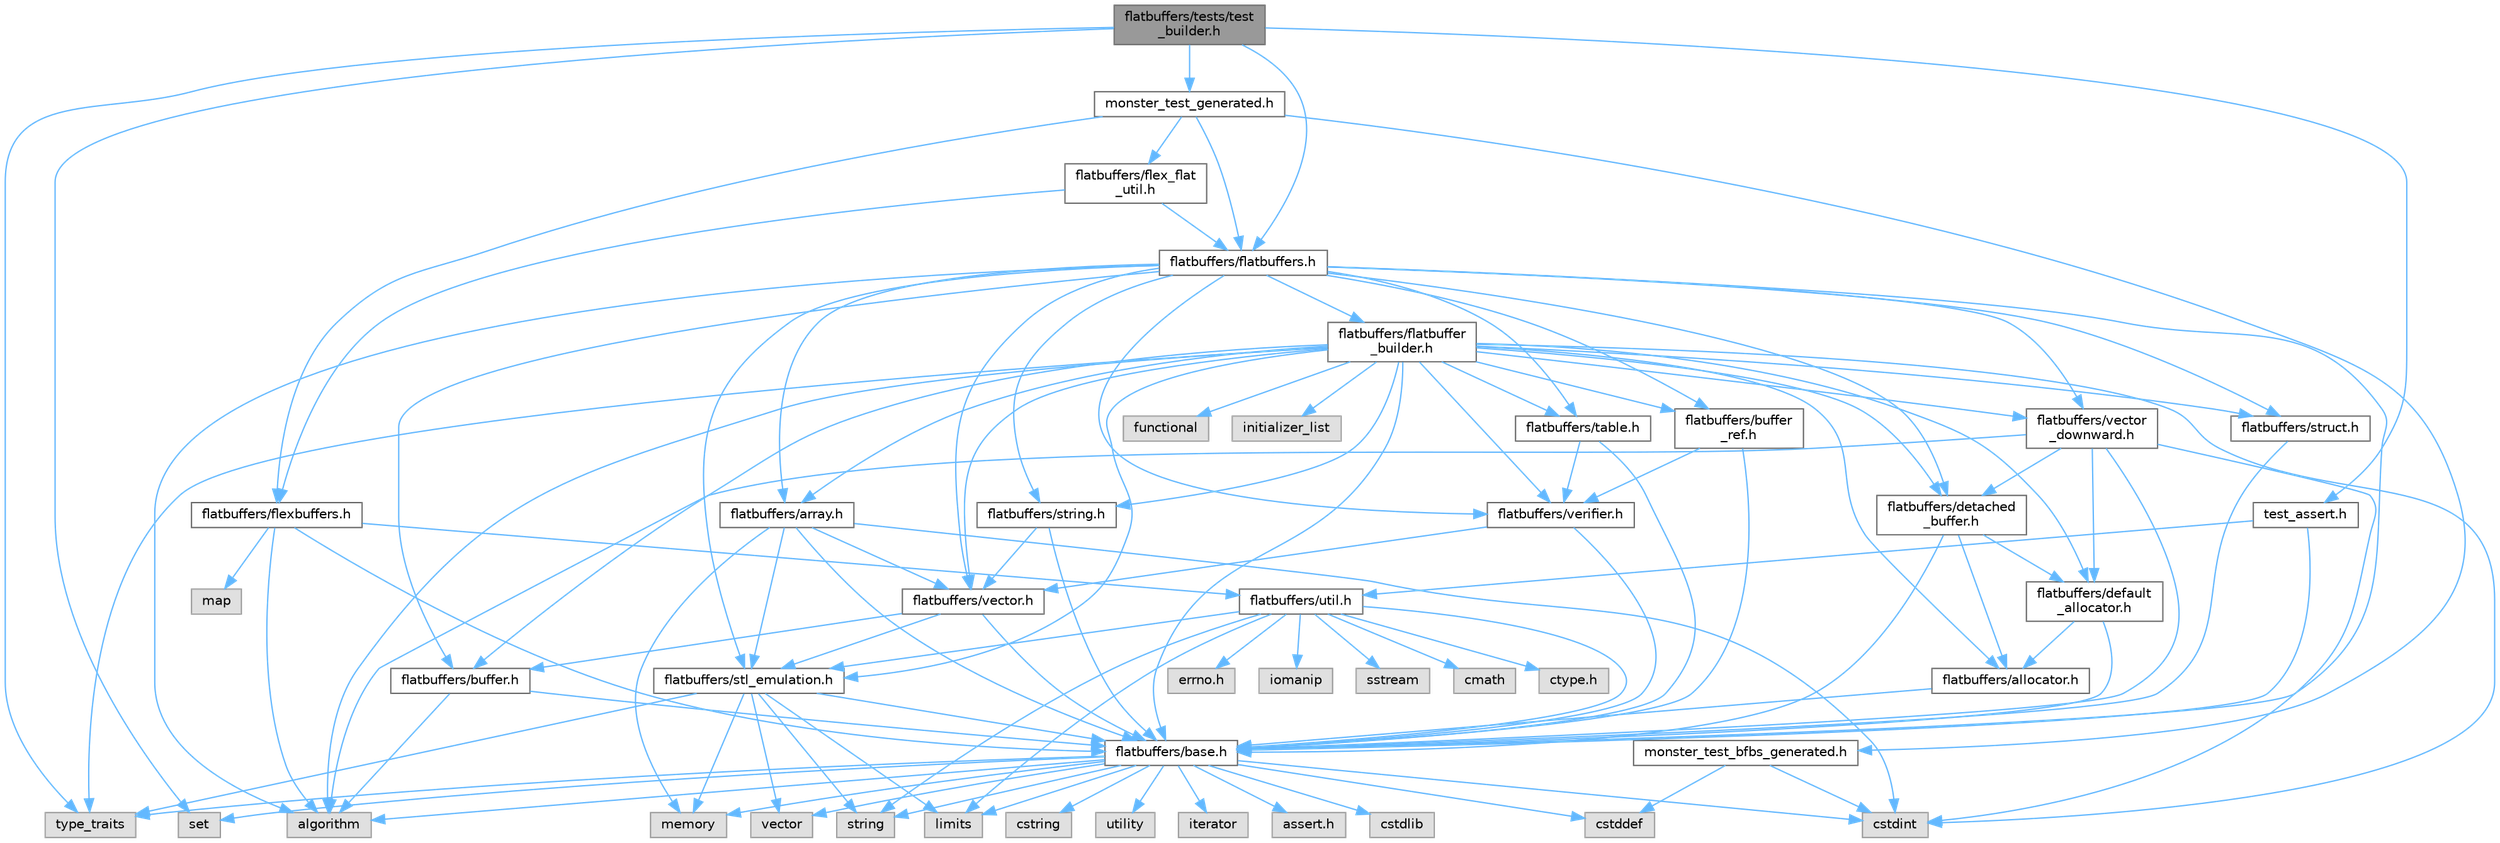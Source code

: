 digraph "flatbuffers/tests/test_builder.h"
{
 // LATEX_PDF_SIZE
  bgcolor="transparent";
  edge [fontname=Helvetica,fontsize=10,labelfontname=Helvetica,labelfontsize=10];
  node [fontname=Helvetica,fontsize=10,shape=box,height=0.2,width=0.4];
  Node1 [id="Node000001",label="flatbuffers/tests/test\l_builder.h",height=0.2,width=0.4,color="gray40", fillcolor="grey60", style="filled", fontcolor="black",tooltip=" "];
  Node1 -> Node2 [id="edge112_Node000001_Node000002",color="steelblue1",style="solid",tooltip=" "];
  Node2 [id="Node000002",label="set",height=0.2,width=0.4,color="grey60", fillcolor="#E0E0E0", style="filled",tooltip=" "];
  Node1 -> Node3 [id="edge113_Node000001_Node000003",color="steelblue1",style="solid",tooltip=" "];
  Node3 [id="Node000003",label="type_traits",height=0.2,width=0.4,color="grey60", fillcolor="#E0E0E0", style="filled",tooltip=" "];
  Node1 -> Node4 [id="edge114_Node000001_Node000004",color="steelblue1",style="solid",tooltip=" "];
  Node4 [id="Node000004",label="flatbuffers/flatbuffers.h",height=0.2,width=0.4,color="grey40", fillcolor="white", style="filled",URL="$flatbuffers_8h.html",tooltip=" "];
  Node4 -> Node5 [id="edge115_Node000004_Node000005",color="steelblue1",style="solid",tooltip=" "];
  Node5 [id="Node000005",label="algorithm",height=0.2,width=0.4,color="grey60", fillcolor="#E0E0E0", style="filled",tooltip=" "];
  Node4 -> Node6 [id="edge116_Node000004_Node000006",color="steelblue1",style="solid",tooltip=" "];
  Node6 [id="Node000006",label="flatbuffers/array.h",height=0.2,width=0.4,color="grey40", fillcolor="white", style="filled",URL="$array_8h.html",tooltip=" "];
  Node6 -> Node7 [id="edge117_Node000006_Node000007",color="steelblue1",style="solid",tooltip=" "];
  Node7 [id="Node000007",label="cstdint",height=0.2,width=0.4,color="grey60", fillcolor="#E0E0E0", style="filled",tooltip=" "];
  Node6 -> Node8 [id="edge118_Node000006_Node000008",color="steelblue1",style="solid",tooltip=" "];
  Node8 [id="Node000008",label="memory",height=0.2,width=0.4,color="grey60", fillcolor="#E0E0E0", style="filled",tooltip=" "];
  Node6 -> Node9 [id="edge119_Node000006_Node000009",color="steelblue1",style="solid",tooltip=" "];
  Node9 [id="Node000009",label="flatbuffers/base.h",height=0.2,width=0.4,color="grey40", fillcolor="white", style="filled",URL="$base_8h.html",tooltip=" "];
  Node9 -> Node10 [id="edge120_Node000009_Node000010",color="steelblue1",style="solid",tooltip=" "];
  Node10 [id="Node000010",label="assert.h",height=0.2,width=0.4,color="grey60", fillcolor="#E0E0E0", style="filled",tooltip=" "];
  Node9 -> Node7 [id="edge121_Node000009_Node000007",color="steelblue1",style="solid",tooltip=" "];
  Node9 -> Node11 [id="edge122_Node000009_Node000011",color="steelblue1",style="solid",tooltip=" "];
  Node11 [id="Node000011",label="cstddef",height=0.2,width=0.4,color="grey60", fillcolor="#E0E0E0", style="filled",tooltip=" "];
  Node9 -> Node12 [id="edge123_Node000009_Node000012",color="steelblue1",style="solid",tooltip=" "];
  Node12 [id="Node000012",label="cstdlib",height=0.2,width=0.4,color="grey60", fillcolor="#E0E0E0", style="filled",tooltip=" "];
  Node9 -> Node13 [id="edge124_Node000009_Node000013",color="steelblue1",style="solid",tooltip=" "];
  Node13 [id="Node000013",label="cstring",height=0.2,width=0.4,color="grey60", fillcolor="#E0E0E0", style="filled",tooltip=" "];
  Node9 -> Node14 [id="edge125_Node000009_Node000014",color="steelblue1",style="solid",tooltip=" "];
  Node14 [id="Node000014",label="utility",height=0.2,width=0.4,color="grey60", fillcolor="#E0E0E0", style="filled",tooltip=" "];
  Node9 -> Node15 [id="edge126_Node000009_Node000015",color="steelblue1",style="solid",tooltip=" "];
  Node15 [id="Node000015",label="string",height=0.2,width=0.4,color="grey60", fillcolor="#E0E0E0", style="filled",tooltip=" "];
  Node9 -> Node3 [id="edge127_Node000009_Node000003",color="steelblue1",style="solid",tooltip=" "];
  Node9 -> Node16 [id="edge128_Node000009_Node000016",color="steelblue1",style="solid",tooltip=" "];
  Node16 [id="Node000016",label="vector",height=0.2,width=0.4,color="grey60", fillcolor="#E0E0E0", style="filled",tooltip=" "];
  Node9 -> Node2 [id="edge129_Node000009_Node000002",color="steelblue1",style="solid",tooltip=" "];
  Node9 -> Node5 [id="edge130_Node000009_Node000005",color="steelblue1",style="solid",tooltip=" "];
  Node9 -> Node17 [id="edge131_Node000009_Node000017",color="steelblue1",style="solid",tooltip=" "];
  Node17 [id="Node000017",label="limits",height=0.2,width=0.4,color="grey60", fillcolor="#E0E0E0", style="filled",tooltip=" "];
  Node9 -> Node18 [id="edge132_Node000009_Node000018",color="steelblue1",style="solid",tooltip=" "];
  Node18 [id="Node000018",label="iterator",height=0.2,width=0.4,color="grey60", fillcolor="#E0E0E0", style="filled",tooltip=" "];
  Node9 -> Node8 [id="edge133_Node000009_Node000008",color="steelblue1",style="solid",tooltip=" "];
  Node6 -> Node19 [id="edge134_Node000006_Node000019",color="steelblue1",style="solid",tooltip=" "];
  Node19 [id="Node000019",label="flatbuffers/stl_emulation.h",height=0.2,width=0.4,color="grey40", fillcolor="white", style="filled",URL="$stl__emulation_8h.html",tooltip=" "];
  Node19 -> Node9 [id="edge135_Node000019_Node000009",color="steelblue1",style="solid",tooltip=" "];
  Node19 -> Node15 [id="edge136_Node000019_Node000015",color="steelblue1",style="solid",tooltip=" "];
  Node19 -> Node3 [id="edge137_Node000019_Node000003",color="steelblue1",style="solid",tooltip=" "];
  Node19 -> Node16 [id="edge138_Node000019_Node000016",color="steelblue1",style="solid",tooltip=" "];
  Node19 -> Node8 [id="edge139_Node000019_Node000008",color="steelblue1",style="solid",tooltip=" "];
  Node19 -> Node17 [id="edge140_Node000019_Node000017",color="steelblue1",style="solid",tooltip=" "];
  Node6 -> Node20 [id="edge141_Node000006_Node000020",color="steelblue1",style="solid",tooltip=" "];
  Node20 [id="Node000020",label="flatbuffers/vector.h",height=0.2,width=0.4,color="grey40", fillcolor="white", style="filled",URL="$vector_8h.html",tooltip=" "];
  Node20 -> Node9 [id="edge142_Node000020_Node000009",color="steelblue1",style="solid",tooltip=" "];
  Node20 -> Node21 [id="edge143_Node000020_Node000021",color="steelblue1",style="solid",tooltip=" "];
  Node21 [id="Node000021",label="flatbuffers/buffer.h",height=0.2,width=0.4,color="grey40", fillcolor="white", style="filled",URL="$buffer_8h.html",tooltip=" "];
  Node21 -> Node5 [id="edge144_Node000021_Node000005",color="steelblue1",style="solid",tooltip=" "];
  Node21 -> Node9 [id="edge145_Node000021_Node000009",color="steelblue1",style="solid",tooltip=" "];
  Node20 -> Node19 [id="edge146_Node000020_Node000019",color="steelblue1",style="solid",tooltip=" "];
  Node4 -> Node9 [id="edge147_Node000004_Node000009",color="steelblue1",style="solid",tooltip=" "];
  Node4 -> Node21 [id="edge148_Node000004_Node000021",color="steelblue1",style="solid",tooltip=" "];
  Node4 -> Node22 [id="edge149_Node000004_Node000022",color="steelblue1",style="solid",tooltip=" "];
  Node22 [id="Node000022",label="flatbuffers/buffer\l_ref.h",height=0.2,width=0.4,color="grey40", fillcolor="white", style="filled",URL="$buffer__ref_8h.html",tooltip=" "];
  Node22 -> Node9 [id="edge150_Node000022_Node000009",color="steelblue1",style="solid",tooltip=" "];
  Node22 -> Node23 [id="edge151_Node000022_Node000023",color="steelblue1",style="solid",tooltip=" "];
  Node23 [id="Node000023",label="flatbuffers/verifier.h",height=0.2,width=0.4,color="grey40", fillcolor="white", style="filled",URL="$verifier_8h.html",tooltip=" "];
  Node23 -> Node9 [id="edge152_Node000023_Node000009",color="steelblue1",style="solid",tooltip=" "];
  Node23 -> Node20 [id="edge153_Node000023_Node000020",color="steelblue1",style="solid",tooltip=" "];
  Node4 -> Node24 [id="edge154_Node000004_Node000024",color="steelblue1",style="solid",tooltip=" "];
  Node24 [id="Node000024",label="flatbuffers/detached\l_buffer.h",height=0.2,width=0.4,color="grey40", fillcolor="white", style="filled",URL="$detached__buffer_8h.html",tooltip=" "];
  Node24 -> Node25 [id="edge155_Node000024_Node000025",color="steelblue1",style="solid",tooltip=" "];
  Node25 [id="Node000025",label="flatbuffers/allocator.h",height=0.2,width=0.4,color="grey40", fillcolor="white", style="filled",URL="$allocator_8h.html",tooltip=" "];
  Node25 -> Node9 [id="edge156_Node000025_Node000009",color="steelblue1",style="solid",tooltip=" "];
  Node24 -> Node9 [id="edge157_Node000024_Node000009",color="steelblue1",style="solid",tooltip=" "];
  Node24 -> Node26 [id="edge158_Node000024_Node000026",color="steelblue1",style="solid",tooltip=" "];
  Node26 [id="Node000026",label="flatbuffers/default\l_allocator.h",height=0.2,width=0.4,color="grey40", fillcolor="white", style="filled",URL="$default__allocator_8h.html",tooltip=" "];
  Node26 -> Node25 [id="edge159_Node000026_Node000025",color="steelblue1",style="solid",tooltip=" "];
  Node26 -> Node9 [id="edge160_Node000026_Node000009",color="steelblue1",style="solid",tooltip=" "];
  Node4 -> Node27 [id="edge161_Node000004_Node000027",color="steelblue1",style="solid",tooltip=" "];
  Node27 [id="Node000027",label="flatbuffers/flatbuffer\l_builder.h",height=0.2,width=0.4,color="grey40", fillcolor="white", style="filled",URL="$flatbuffer__builder_8h.html",tooltip=" "];
  Node27 -> Node5 [id="edge162_Node000027_Node000005",color="steelblue1",style="solid",tooltip=" "];
  Node27 -> Node7 [id="edge163_Node000027_Node000007",color="steelblue1",style="solid",tooltip=" "];
  Node27 -> Node28 [id="edge164_Node000027_Node000028",color="steelblue1",style="solid",tooltip=" "];
  Node28 [id="Node000028",label="functional",height=0.2,width=0.4,color="grey60", fillcolor="#E0E0E0", style="filled",tooltip=" "];
  Node27 -> Node29 [id="edge165_Node000027_Node000029",color="steelblue1",style="solid",tooltip=" "];
  Node29 [id="Node000029",label="initializer_list",height=0.2,width=0.4,color="grey60", fillcolor="#E0E0E0", style="filled",tooltip=" "];
  Node27 -> Node3 [id="edge166_Node000027_Node000003",color="steelblue1",style="solid",tooltip=" "];
  Node27 -> Node25 [id="edge167_Node000027_Node000025",color="steelblue1",style="solid",tooltip=" "];
  Node27 -> Node6 [id="edge168_Node000027_Node000006",color="steelblue1",style="solid",tooltip=" "];
  Node27 -> Node9 [id="edge169_Node000027_Node000009",color="steelblue1",style="solid",tooltip=" "];
  Node27 -> Node21 [id="edge170_Node000027_Node000021",color="steelblue1",style="solid",tooltip=" "];
  Node27 -> Node22 [id="edge171_Node000027_Node000022",color="steelblue1",style="solid",tooltip=" "];
  Node27 -> Node26 [id="edge172_Node000027_Node000026",color="steelblue1",style="solid",tooltip=" "];
  Node27 -> Node24 [id="edge173_Node000027_Node000024",color="steelblue1",style="solid",tooltip=" "];
  Node27 -> Node19 [id="edge174_Node000027_Node000019",color="steelblue1",style="solid",tooltip=" "];
  Node27 -> Node30 [id="edge175_Node000027_Node000030",color="steelblue1",style="solid",tooltip=" "];
  Node30 [id="Node000030",label="flatbuffers/string.h",height=0.2,width=0.4,color="grey40", fillcolor="white", style="filled",URL="$string_8h.html",tooltip=" "];
  Node30 -> Node9 [id="edge176_Node000030_Node000009",color="steelblue1",style="solid",tooltip=" "];
  Node30 -> Node20 [id="edge177_Node000030_Node000020",color="steelblue1",style="solid",tooltip=" "];
  Node27 -> Node31 [id="edge178_Node000027_Node000031",color="steelblue1",style="solid",tooltip=" "];
  Node31 [id="Node000031",label="flatbuffers/struct.h",height=0.2,width=0.4,color="grey40", fillcolor="white", style="filled",URL="$struct_8h.html",tooltip=" "];
  Node31 -> Node9 [id="edge179_Node000031_Node000009",color="steelblue1",style="solid",tooltip=" "];
  Node27 -> Node32 [id="edge180_Node000027_Node000032",color="steelblue1",style="solid",tooltip=" "];
  Node32 [id="Node000032",label="flatbuffers/table.h",height=0.2,width=0.4,color="grey40", fillcolor="white", style="filled",URL="$table_8h.html",tooltip=" "];
  Node32 -> Node9 [id="edge181_Node000032_Node000009",color="steelblue1",style="solid",tooltip=" "];
  Node32 -> Node23 [id="edge182_Node000032_Node000023",color="steelblue1",style="solid",tooltip=" "];
  Node27 -> Node20 [id="edge183_Node000027_Node000020",color="steelblue1",style="solid",tooltip=" "];
  Node27 -> Node33 [id="edge184_Node000027_Node000033",color="steelblue1",style="solid",tooltip=" "];
  Node33 [id="Node000033",label="flatbuffers/vector\l_downward.h",height=0.2,width=0.4,color="grey40", fillcolor="white", style="filled",URL="$vector__downward_8h.html",tooltip=" "];
  Node33 -> Node5 [id="edge185_Node000033_Node000005",color="steelblue1",style="solid",tooltip=" "];
  Node33 -> Node7 [id="edge186_Node000033_Node000007",color="steelblue1",style="solid",tooltip=" "];
  Node33 -> Node9 [id="edge187_Node000033_Node000009",color="steelblue1",style="solid",tooltip=" "];
  Node33 -> Node26 [id="edge188_Node000033_Node000026",color="steelblue1",style="solid",tooltip=" "];
  Node33 -> Node24 [id="edge189_Node000033_Node000024",color="steelblue1",style="solid",tooltip=" "];
  Node27 -> Node23 [id="edge190_Node000027_Node000023",color="steelblue1",style="solid",tooltip=" "];
  Node4 -> Node19 [id="edge191_Node000004_Node000019",color="steelblue1",style="solid",tooltip=" "];
  Node4 -> Node30 [id="edge192_Node000004_Node000030",color="steelblue1",style="solid",tooltip=" "];
  Node4 -> Node31 [id="edge193_Node000004_Node000031",color="steelblue1",style="solid",tooltip=" "];
  Node4 -> Node32 [id="edge194_Node000004_Node000032",color="steelblue1",style="solid",tooltip=" "];
  Node4 -> Node20 [id="edge195_Node000004_Node000020",color="steelblue1",style="solid",tooltip=" "];
  Node4 -> Node33 [id="edge196_Node000004_Node000033",color="steelblue1",style="solid",tooltip=" "];
  Node4 -> Node23 [id="edge197_Node000004_Node000023",color="steelblue1",style="solid",tooltip=" "];
  Node1 -> Node34 [id="edge198_Node000001_Node000034",color="steelblue1",style="solid",tooltip=" "];
  Node34 [id="Node000034",label="monster_test_generated.h",height=0.2,width=0.4,color="grey40", fillcolor="white", style="filled",URL="$monster__test__generated_8h.html",tooltip=" "];
  Node34 -> Node4 [id="edge199_Node000034_Node000004",color="steelblue1",style="solid",tooltip=" "];
  Node34 -> Node35 [id="edge200_Node000034_Node000035",color="steelblue1",style="solid",tooltip=" "];
  Node35 [id="Node000035",label="flatbuffers/flexbuffers.h",height=0.2,width=0.4,color="grey40", fillcolor="white", style="filled",URL="$flexbuffers_8h.html",tooltip=" "];
  Node35 -> Node5 [id="edge201_Node000035_Node000005",color="steelblue1",style="solid",tooltip=" "];
  Node35 -> Node36 [id="edge202_Node000035_Node000036",color="steelblue1",style="solid",tooltip=" "];
  Node36 [id="Node000036",label="map",height=0.2,width=0.4,color="grey60", fillcolor="#E0E0E0", style="filled",tooltip=" "];
  Node35 -> Node9 [id="edge203_Node000035_Node000009",color="steelblue1",style="solid",tooltip=" "];
  Node35 -> Node37 [id="edge204_Node000035_Node000037",color="steelblue1",style="solid",tooltip=" "];
  Node37 [id="Node000037",label="flatbuffers/util.h",height=0.2,width=0.4,color="grey40", fillcolor="white", style="filled",URL="$util_8h.html",tooltip=" "];
  Node37 -> Node38 [id="edge205_Node000037_Node000038",color="steelblue1",style="solid",tooltip=" "];
  Node38 [id="Node000038",label="ctype.h",height=0.2,width=0.4,color="grey60", fillcolor="#E0E0E0", style="filled",tooltip=" "];
  Node37 -> Node39 [id="edge206_Node000037_Node000039",color="steelblue1",style="solid",tooltip=" "];
  Node39 [id="Node000039",label="errno.h",height=0.2,width=0.4,color="grey60", fillcolor="#E0E0E0", style="filled",tooltip=" "];
  Node37 -> Node9 [id="edge207_Node000037_Node000009",color="steelblue1",style="solid",tooltip=" "];
  Node37 -> Node19 [id="edge208_Node000037_Node000019",color="steelblue1",style="solid",tooltip=" "];
  Node37 -> Node40 [id="edge209_Node000037_Node000040",color="steelblue1",style="solid",tooltip=" "];
  Node40 [id="Node000040",label="iomanip",height=0.2,width=0.4,color="grey60", fillcolor="#E0E0E0", style="filled",tooltip=" "];
  Node37 -> Node41 [id="edge210_Node000037_Node000041",color="steelblue1",style="solid",tooltip=" "];
  Node41 [id="Node000041",label="sstream",height=0.2,width=0.4,color="grey60", fillcolor="#E0E0E0", style="filled",tooltip=" "];
  Node37 -> Node42 [id="edge211_Node000037_Node000042",color="steelblue1",style="solid",tooltip=" "];
  Node42 [id="Node000042",label="cmath",height=0.2,width=0.4,color="grey60", fillcolor="#E0E0E0", style="filled",tooltip=" "];
  Node37 -> Node17 [id="edge212_Node000037_Node000017",color="steelblue1",style="solid",tooltip=" "];
  Node37 -> Node15 [id="edge213_Node000037_Node000015",color="steelblue1",style="solid",tooltip=" "];
  Node34 -> Node43 [id="edge214_Node000034_Node000043",color="steelblue1",style="solid",tooltip=" "];
  Node43 [id="Node000043",label="flatbuffers/flex_flat\l_util.h",height=0.2,width=0.4,color="grey40", fillcolor="white", style="filled",URL="$flex__flat__util_8h.html",tooltip=" "];
  Node43 -> Node4 [id="edge215_Node000043_Node000004",color="steelblue1",style="solid",tooltip=" "];
  Node43 -> Node35 [id="edge216_Node000043_Node000035",color="steelblue1",style="solid",tooltip=" "];
  Node34 -> Node44 [id="edge217_Node000034_Node000044",color="steelblue1",style="solid",tooltip=" "];
  Node44 [id="Node000044",label="monster_test_bfbs_generated.h",height=0.2,width=0.4,color="grey40", fillcolor="white", style="filled",URL="$monster__test__bfbs__generated_8h.html",tooltip=" "];
  Node44 -> Node11 [id="edge218_Node000044_Node000011",color="steelblue1",style="solid",tooltip=" "];
  Node44 -> Node7 [id="edge219_Node000044_Node000007",color="steelblue1",style="solid",tooltip=" "];
  Node1 -> Node45 [id="edge220_Node000001_Node000045",color="steelblue1",style="solid",tooltip=" "];
  Node45 [id="Node000045",label="test_assert.h",height=0.2,width=0.4,color="grey40", fillcolor="white", style="filled",URL="$test__assert_8h.html",tooltip=" "];
  Node45 -> Node9 [id="edge221_Node000045_Node000009",color="steelblue1",style="solid",tooltip=" "];
  Node45 -> Node37 [id="edge222_Node000045_Node000037",color="steelblue1",style="solid",tooltip=" "];
}
